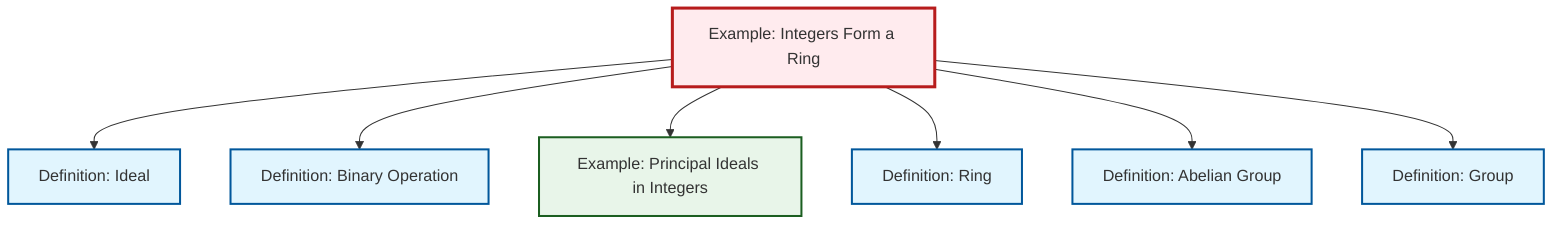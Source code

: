 graph TD
    classDef definition fill:#e1f5fe,stroke:#01579b,stroke-width:2px
    classDef theorem fill:#f3e5f5,stroke:#4a148c,stroke-width:2px
    classDef axiom fill:#fff3e0,stroke:#e65100,stroke-width:2px
    classDef example fill:#e8f5e9,stroke:#1b5e20,stroke-width:2px
    classDef current fill:#ffebee,stroke:#b71c1c,stroke-width:3px
    def-abelian-group["Definition: Abelian Group"]:::definition
    def-ideal["Definition: Ideal"]:::definition
    def-group["Definition: Group"]:::definition
    def-ring["Definition: Ring"]:::definition
    def-binary-operation["Definition: Binary Operation"]:::definition
    ex-principal-ideal["Example: Principal Ideals in Integers"]:::example
    ex-integers-ring["Example: Integers Form a Ring"]:::example
    ex-integers-ring --> def-ideal
    ex-integers-ring --> def-binary-operation
    ex-integers-ring --> ex-principal-ideal
    ex-integers-ring --> def-ring
    ex-integers-ring --> def-abelian-group
    ex-integers-ring --> def-group
    class ex-integers-ring current